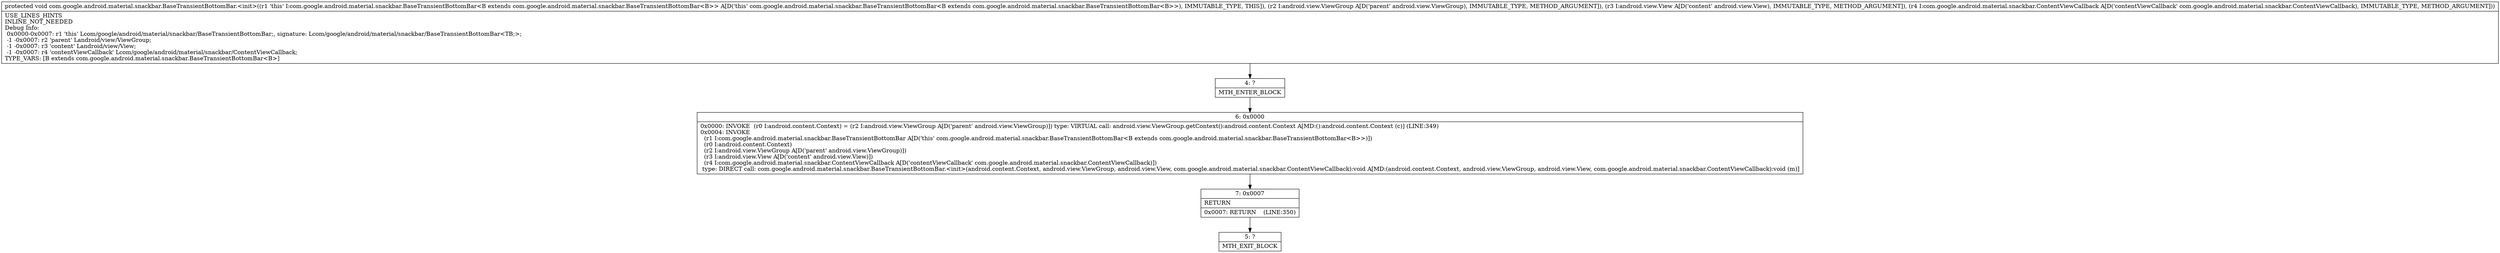 digraph "CFG forcom.google.android.material.snackbar.BaseTransientBottomBar.\<init\>(Landroid\/view\/ViewGroup;Landroid\/view\/View;Lcom\/google\/android\/material\/snackbar\/ContentViewCallback;)V" {
Node_4 [shape=record,label="{4\:\ ?|MTH_ENTER_BLOCK\l}"];
Node_6 [shape=record,label="{6\:\ 0x0000|0x0000: INVOKE  (r0 I:android.content.Context) = (r2 I:android.view.ViewGroup A[D('parent' android.view.ViewGroup)]) type: VIRTUAL call: android.view.ViewGroup.getContext():android.content.Context A[MD:():android.content.Context (c)] (LINE:349)\l0x0004: INVOKE  \l  (r1 I:com.google.android.material.snackbar.BaseTransientBottomBar A[D('this' com.google.android.material.snackbar.BaseTransientBottomBar\<B extends com.google.android.material.snackbar.BaseTransientBottomBar\<B\>\>)])\l  (r0 I:android.content.Context)\l  (r2 I:android.view.ViewGroup A[D('parent' android.view.ViewGroup)])\l  (r3 I:android.view.View A[D('content' android.view.View)])\l  (r4 I:com.google.android.material.snackbar.ContentViewCallback A[D('contentViewCallback' com.google.android.material.snackbar.ContentViewCallback)])\l type: DIRECT call: com.google.android.material.snackbar.BaseTransientBottomBar.\<init\>(android.content.Context, android.view.ViewGroup, android.view.View, com.google.android.material.snackbar.ContentViewCallback):void A[MD:(android.content.Context, android.view.ViewGroup, android.view.View, com.google.android.material.snackbar.ContentViewCallback):void (m)]\l}"];
Node_7 [shape=record,label="{7\:\ 0x0007|RETURN\l|0x0007: RETURN    (LINE:350)\l}"];
Node_5 [shape=record,label="{5\:\ ?|MTH_EXIT_BLOCK\l}"];
MethodNode[shape=record,label="{protected void com.google.android.material.snackbar.BaseTransientBottomBar.\<init\>((r1 'this' I:com.google.android.material.snackbar.BaseTransientBottomBar\<B extends com.google.android.material.snackbar.BaseTransientBottomBar\<B\>\> A[D('this' com.google.android.material.snackbar.BaseTransientBottomBar\<B extends com.google.android.material.snackbar.BaseTransientBottomBar\<B\>\>), IMMUTABLE_TYPE, THIS]), (r2 I:android.view.ViewGroup A[D('parent' android.view.ViewGroup), IMMUTABLE_TYPE, METHOD_ARGUMENT]), (r3 I:android.view.View A[D('content' android.view.View), IMMUTABLE_TYPE, METHOD_ARGUMENT]), (r4 I:com.google.android.material.snackbar.ContentViewCallback A[D('contentViewCallback' com.google.android.material.snackbar.ContentViewCallback), IMMUTABLE_TYPE, METHOD_ARGUMENT]))  | USE_LINES_HINTS\lINLINE_NOT_NEEDED\lDebug Info:\l  0x0000\-0x0007: r1 'this' Lcom\/google\/android\/material\/snackbar\/BaseTransientBottomBar;, signature: Lcom\/google\/android\/material\/snackbar\/BaseTransientBottomBar\<TB;\>;\l  \-1 \-0x0007: r2 'parent' Landroid\/view\/ViewGroup;\l  \-1 \-0x0007: r3 'content' Landroid\/view\/View;\l  \-1 \-0x0007: r4 'contentViewCallback' Lcom\/google\/android\/material\/snackbar\/ContentViewCallback;\lTYPE_VARS: [B extends com.google.android.material.snackbar.BaseTransientBottomBar\<B\>]\l}"];
MethodNode -> Node_4;Node_4 -> Node_6;
Node_6 -> Node_7;
Node_7 -> Node_5;
}

